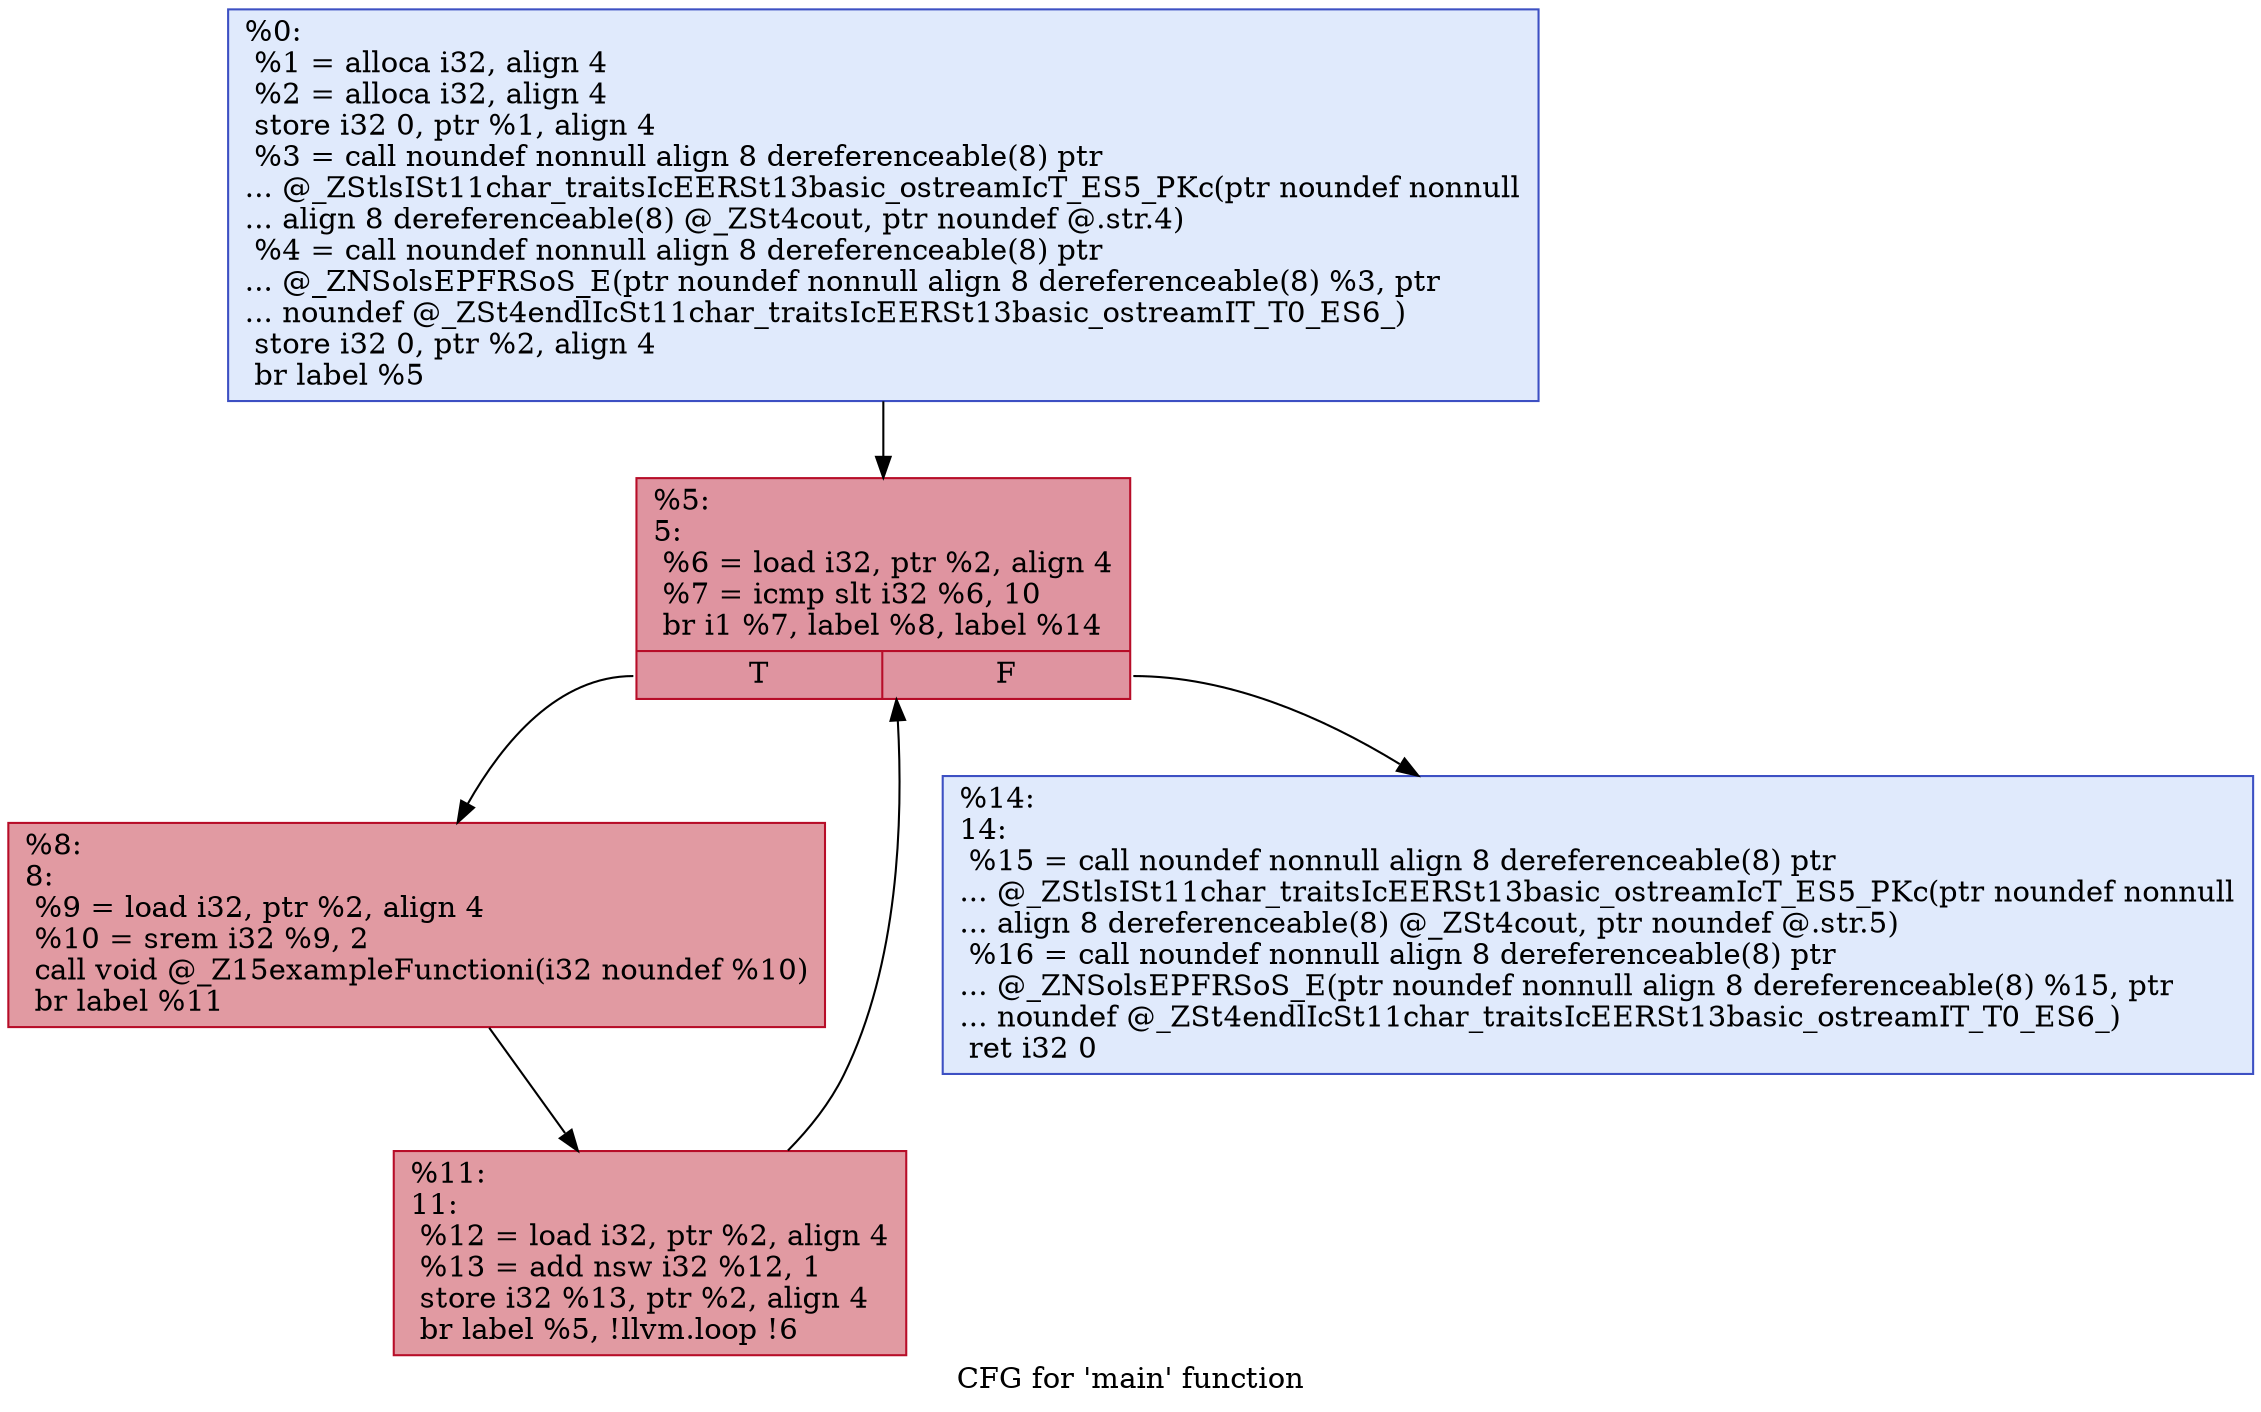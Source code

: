 digraph "CFG for 'main' function" {
	label="CFG for 'main' function";

	Node0x55deb309c1d0 [shape=record,color="#3d50c3ff", style=filled, fillcolor="#b9d0f970",label="{%0:\l  %1 = alloca i32, align 4\l  %2 = alloca i32, align 4\l  store i32 0, ptr %1, align 4\l  %3 = call noundef nonnull align 8 dereferenceable(8) ptr\l... @_ZStlsISt11char_traitsIcEERSt13basic_ostreamIcT_ES5_PKc(ptr noundef nonnull\l... align 8 dereferenceable(8) @_ZSt4cout, ptr noundef @.str.4)\l  %4 = call noundef nonnull align 8 dereferenceable(8) ptr\l... @_ZNSolsEPFRSoS_E(ptr noundef nonnull align 8 dereferenceable(8) %3, ptr\l... noundef @_ZSt4endlIcSt11char_traitsIcEERSt13basic_ostreamIT_T0_ES6_)\l  store i32 0, ptr %2, align 4\l  br label %5\l}"];
	Node0x55deb309c1d0 -> Node0x55deb309c820;
	Node0x55deb309c820 [shape=record,color="#b70d28ff", style=filled, fillcolor="#b70d2870",label="{%5:\l5:                                                \l  %6 = load i32, ptr %2, align 4\l  %7 = icmp slt i32 %6, 10\l  br i1 %7, label %8, label %14\l|{<s0>T|<s1>F}}"];
	Node0x55deb309c820:s0 -> Node0x55deb309c9e0;
	Node0x55deb309c820:s1 -> Node0x55deb309ca30;
	Node0x55deb309c9e0 [shape=record,color="#b70d28ff", style=filled, fillcolor="#bb1b2c70",label="{%8:\l8:                                                \l  %9 = load i32, ptr %2, align 4\l  %10 = srem i32 %9, 2\l  call void @_Z15exampleFunctioni(i32 noundef %10)\l  br label %11\l}"];
	Node0x55deb309c9e0 -> Node0x55deb309cd90;
	Node0x55deb309cd90 [shape=record,color="#b70d28ff", style=filled, fillcolor="#bb1b2c70",label="{%11:\l11:                                               \l  %12 = load i32, ptr %2, align 4\l  %13 = add nsw i32 %12, 1\l  store i32 %13, ptr %2, align 4\l  br label %5, !llvm.loop !6\l}"];
	Node0x55deb309cd90 -> Node0x55deb309c820;
	Node0x55deb309ca30 [shape=record,color="#3d50c3ff", style=filled, fillcolor="#b9d0f970",label="{%14:\l14:                                               \l  %15 = call noundef nonnull align 8 dereferenceable(8) ptr\l... @_ZStlsISt11char_traitsIcEERSt13basic_ostreamIcT_ES5_PKc(ptr noundef nonnull\l... align 8 dereferenceable(8) @_ZSt4cout, ptr noundef @.str.5)\l  %16 = call noundef nonnull align 8 dereferenceable(8) ptr\l... @_ZNSolsEPFRSoS_E(ptr noundef nonnull align 8 dereferenceable(8) %15, ptr\l... noundef @_ZSt4endlIcSt11char_traitsIcEERSt13basic_ostreamIT_T0_ES6_)\l  ret i32 0\l}"];
}
